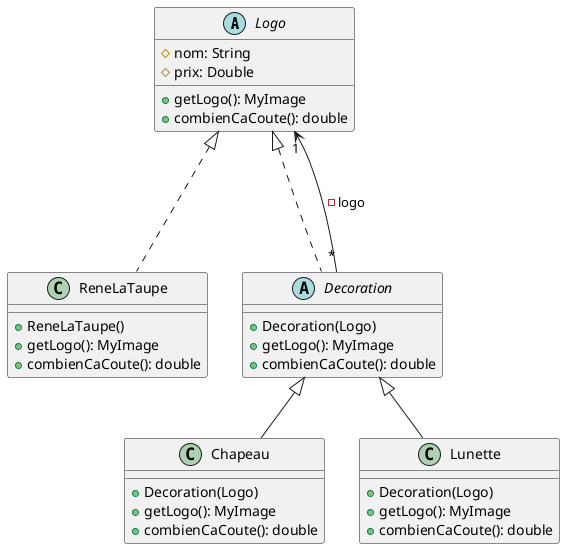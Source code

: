 @startuml

abstract Logo {
    # nom: String
    # prix: Double
    + getLogo(): MyImage
    + combienCaCoute(): double
}
class ReneLaTaupe {
    + ReneLaTaupe()
    + getLogo(): MyImage
    + combienCaCoute(): double
}
abstract class Decoration {
    + Decoration(Logo)
    + getLogo(): MyImage
    + combienCaCoute(): double
}
class Chapeau {
    + Decoration(Logo)
    + getLogo(): MyImage
    + combienCaCoute(): double
}
class Lunette {
    + Decoration(Logo)
    + getLogo(): MyImage
    + combienCaCoute(): double
}

Logo <|.-- ReneLaTaupe
Logo <|.-- Decoration
Decoration <|-- Chapeau
Decoration <|-- Lunette
Decoration "*" --> "1" Logo: - logo

@enduml